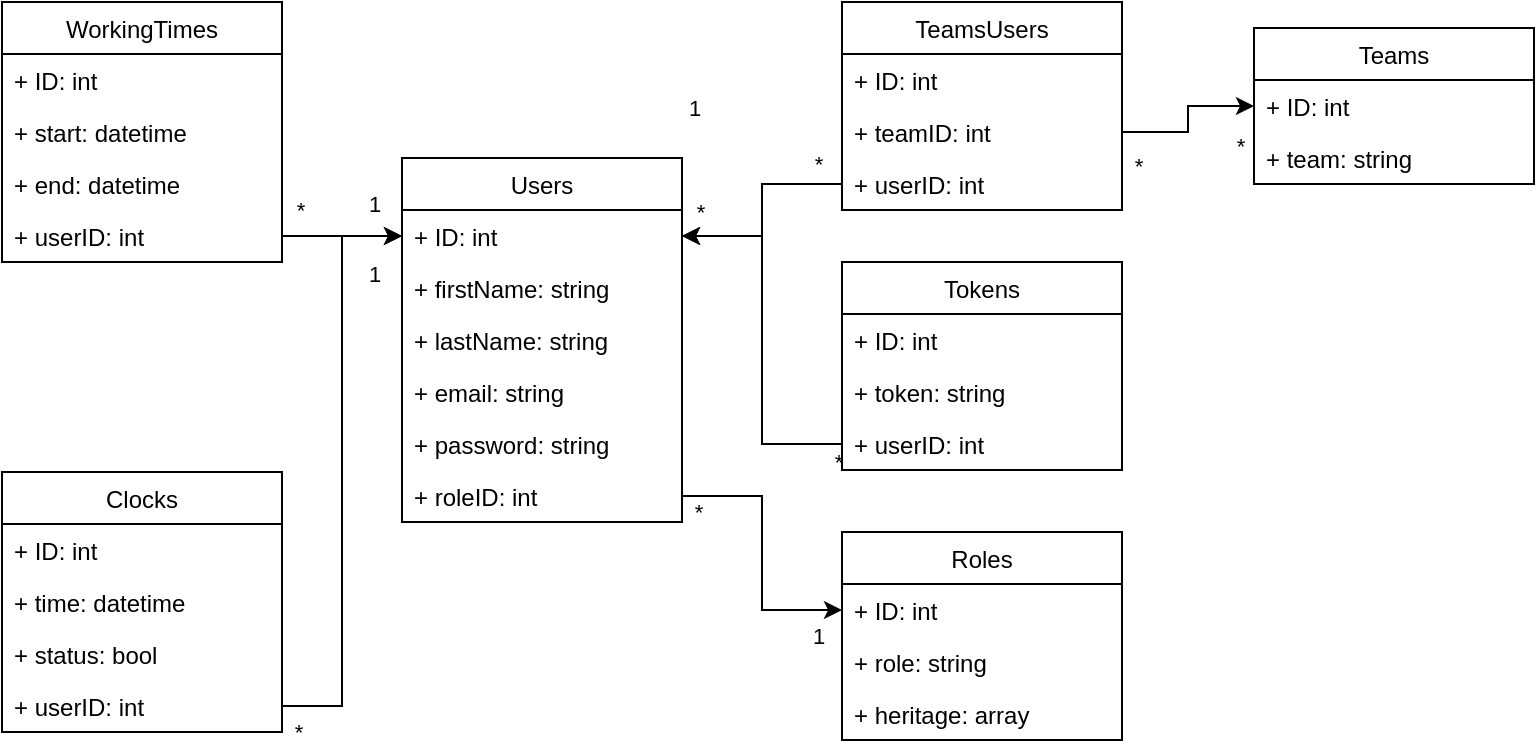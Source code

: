 <mxfile version="13.8.1" type="github">
  <diagram id="Wp87qFODPduXamUrVuN4" name="Page-1">
    <mxGraphModel dx="1102" dy="526" grid="1" gridSize="10" guides="1" tooltips="1" connect="1" arrows="1" fold="1" page="1" pageScale="1" pageWidth="1169" pageHeight="827" math="0" shadow="0">
      <root>
        <mxCell id="0" />
        <mxCell id="1" parent="0" />
        <mxCell id="eXFp-Lv2eztbkU3SULW9-38" style="edgeStyle=orthogonalEdgeStyle;rounded=0;orthogonalLoop=1;jettySize=auto;html=1;" parent="1" source="eXFp-Lv2eztbkU3SULW9-24" target="eXFp-Lv2eztbkU3SULW9-4" edge="1">
          <mxGeometry relative="1" as="geometry" />
        </mxCell>
        <mxCell id="QkNePRZP4IkuM8wYZh3M-11" value="*" style="edgeLabel;html=1;align=center;verticalAlign=middle;resizable=0;points=[];" parent="eXFp-Lv2eztbkU3SULW9-38" vertex="1" connectable="0">
          <mxGeometry x="-0.256" y="-1" relative="1" as="geometry">
            <mxPoint x="-14" y="-14" as="offset" />
          </mxGeometry>
        </mxCell>
        <mxCell id="QkNePRZP4IkuM8wYZh3M-13" value="1" style="edgeLabel;html=1;align=center;verticalAlign=middle;resizable=0;points=[];" parent="eXFp-Lv2eztbkU3SULW9-38" vertex="1" connectable="0">
          <mxGeometry x="-0.283" relative="1" as="geometry">
            <mxPoint x="24.5" y="-16" as="offset" />
          </mxGeometry>
        </mxCell>
        <mxCell id="eXFp-Lv2eztbkU3SULW9-39" style="edgeStyle=orthogonalEdgeStyle;rounded=0;orthogonalLoop=1;jettySize=auto;html=1;" parent="1" source="eXFp-Lv2eztbkU3SULW9-29" target="eXFp-Lv2eztbkU3SULW9-4" edge="1">
          <mxGeometry relative="1" as="geometry" />
        </mxCell>
        <mxCell id="QkNePRZP4IkuM8wYZh3M-14" value="*" style="edgeLabel;html=1;align=center;verticalAlign=middle;resizable=0;points=[];" parent="eXFp-Lv2eztbkU3SULW9-39" vertex="1" connectable="0">
          <mxGeometry x="-0.954" y="-2" relative="1" as="geometry">
            <mxPoint x="1" y="11" as="offset" />
          </mxGeometry>
        </mxCell>
        <mxCell id="QkNePRZP4IkuM8wYZh3M-15" value="1" style="edgeLabel;html=1;align=center;verticalAlign=middle;resizable=0;points=[];" parent="eXFp-Lv2eztbkU3SULW9-39" vertex="1" connectable="0">
          <mxGeometry x="0.366" relative="1" as="geometry">
            <mxPoint x="16" y="-45" as="offset" />
          </mxGeometry>
        </mxCell>
        <mxCell id="QkNePRZP4IkuM8wYZh3M-5" style="edgeStyle=orthogonalEdgeStyle;rounded=0;orthogonalLoop=1;jettySize=auto;html=1;" parent="1" source="QkNePRZP4IkuM8wYZh3M-3" target="eXFp-Lv2eztbkU3SULW9-12" edge="1">
          <mxGeometry relative="1" as="geometry" />
        </mxCell>
        <mxCell id="QkNePRZP4IkuM8wYZh3M-9" value="*" style="edgeLabel;html=1;align=center;verticalAlign=middle;resizable=0;points=[];" parent="QkNePRZP4IkuM8wYZh3M-5" vertex="1" connectable="0">
          <mxGeometry x="-0.242" relative="1" as="geometry">
            <mxPoint x="-22" y="17" as="offset" />
          </mxGeometry>
        </mxCell>
        <mxCell id="QkNePRZP4IkuM8wYZh3M-10" value="*" style="edgeLabel;html=1;align=center;verticalAlign=middle;resizable=0;points=[];" parent="QkNePRZP4IkuM8wYZh3M-5" vertex="1" connectable="0">
          <mxGeometry x="0.388" y="1" relative="1" as="geometry">
            <mxPoint x="16.33" y="21" as="offset" />
          </mxGeometry>
        </mxCell>
        <mxCell id="QkNePRZP4IkuM8wYZh3M-6" style="edgeStyle=orthogonalEdgeStyle;rounded=0;orthogonalLoop=1;jettySize=auto;html=1;" parent="1" source="QkNePRZP4IkuM8wYZh3M-4" target="eXFp-Lv2eztbkU3SULW9-4" edge="1">
          <mxGeometry relative="1" as="geometry" />
        </mxCell>
        <mxCell id="QkNePRZP4IkuM8wYZh3M-7" value="*" style="edgeLabel;html=1;align=center;verticalAlign=middle;resizable=0;points=[];" parent="QkNePRZP4IkuM8wYZh3M-6" vertex="1" connectable="0">
          <mxGeometry x="0.674" y="1" relative="1" as="geometry">
            <mxPoint x="-9" y="-13" as="offset" />
          </mxGeometry>
        </mxCell>
        <mxCell id="QkNePRZP4IkuM8wYZh3M-8" value="*" style="edgeLabel;html=1;align=center;verticalAlign=middle;resizable=0;points=[];" parent="QkNePRZP4IkuM8wYZh3M-6" vertex="1" connectable="0">
          <mxGeometry x="-0.63" y="1" relative="1" as="geometry">
            <mxPoint x="7.33" y="-11" as="offset" />
          </mxGeometry>
        </mxCell>
        <mxCell id="QkNePRZP4IkuM8wYZh3M-20" style="edgeStyle=orthogonalEdgeStyle;rounded=0;jumpStyle=arc;orthogonalLoop=1;jettySize=auto;html=1;" parent="1" source="QkNePRZP4IkuM8wYZh3M-19" target="eXFp-Lv2eztbkU3SULW9-4" edge="1">
          <mxGeometry relative="1" as="geometry" />
        </mxCell>
        <mxCell id="QkNePRZP4IkuM8wYZh3M-21" value="1" style="edgeLabel;html=1;align=center;verticalAlign=middle;resizable=0;points=[];" parent="QkNePRZP4IkuM8wYZh3M-20" vertex="1" connectable="0">
          <mxGeometry x="-0.397" y="-2" relative="1" as="geometry">
            <mxPoint x="-36" y="-153" as="offset" />
          </mxGeometry>
        </mxCell>
        <mxCell id="QkNePRZP4IkuM8wYZh3M-22" value="*" style="edgeLabel;html=1;align=center;verticalAlign=middle;resizable=0;points=[];" parent="QkNePRZP4IkuM8wYZh3M-20" vertex="1" connectable="0">
          <mxGeometry x="-0.754" y="-22" relative="1" as="geometry">
            <mxPoint x="20" y="31" as="offset" />
          </mxGeometry>
        </mxCell>
        <mxCell id="eXFp-Lv2eztbkU3SULW9-20" value="WorkingTimes" style="swimlane;fontStyle=0;childLayout=stackLayout;horizontal=1;startSize=26;fillColor=none;horizontalStack=0;resizeParent=1;resizeParentMax=0;resizeLast=0;collapsible=1;marginBottom=0;" parent="1" vertex="1">
          <mxGeometry x="202" y="225" width="140" height="130" as="geometry" />
        </mxCell>
        <mxCell id="eXFp-Lv2eztbkU3SULW9-21" value="+ ID: int" style="text;strokeColor=none;fillColor=none;align=left;verticalAlign=top;spacingLeft=4;spacingRight=4;overflow=hidden;rotatable=0;points=[[0,0.5],[1,0.5]];portConstraint=eastwest;" parent="eXFp-Lv2eztbkU3SULW9-20" vertex="1">
          <mxGeometry y="26" width="140" height="26" as="geometry" />
        </mxCell>
        <mxCell id="eXFp-Lv2eztbkU3SULW9-22" value="+ start: datetime" style="text;strokeColor=none;fillColor=none;align=left;verticalAlign=top;spacingLeft=4;spacingRight=4;overflow=hidden;rotatable=0;points=[[0,0.5],[1,0.5]];portConstraint=eastwest;" parent="eXFp-Lv2eztbkU3SULW9-20" vertex="1">
          <mxGeometry y="52" width="140" height="26" as="geometry" />
        </mxCell>
        <mxCell id="eXFp-Lv2eztbkU3SULW9-23" value="+ end: datetime" style="text;strokeColor=none;fillColor=none;align=left;verticalAlign=top;spacingLeft=4;spacingRight=4;overflow=hidden;rotatable=0;points=[[0,0.5],[1,0.5]];portConstraint=eastwest;" parent="eXFp-Lv2eztbkU3SULW9-20" vertex="1">
          <mxGeometry y="78" width="140" height="26" as="geometry" />
        </mxCell>
        <mxCell id="eXFp-Lv2eztbkU3SULW9-24" value="+ userID: int" style="text;strokeColor=none;fillColor=none;align=left;verticalAlign=top;spacingLeft=4;spacingRight=4;overflow=hidden;rotatable=0;points=[[0,0.5],[1,0.5]];portConstraint=eastwest;" parent="eXFp-Lv2eztbkU3SULW9-20" vertex="1">
          <mxGeometry y="104" width="140" height="26" as="geometry" />
        </mxCell>
        <mxCell id="eXFp-Lv2eztbkU3SULW9-3" value="Users" style="swimlane;fontStyle=0;childLayout=stackLayout;horizontal=1;startSize=26;fillColor=none;horizontalStack=0;resizeParent=1;resizeParentMax=0;resizeLast=0;collapsible=1;marginBottom=0;" parent="1" vertex="1">
          <mxGeometry x="402" y="303" width="140" height="182" as="geometry" />
        </mxCell>
        <mxCell id="eXFp-Lv2eztbkU3SULW9-4" value="+ ID: int" style="text;strokeColor=none;fillColor=none;align=left;verticalAlign=top;spacingLeft=4;spacingRight=4;overflow=hidden;rotatable=0;points=[[0,0.5],[1,0.5]];portConstraint=eastwest;" parent="eXFp-Lv2eztbkU3SULW9-3" vertex="1">
          <mxGeometry y="26" width="140" height="26" as="geometry" />
        </mxCell>
        <mxCell id="eXFp-Lv2eztbkU3SULW9-5" value="+ firstName: string" style="text;strokeColor=none;fillColor=none;align=left;verticalAlign=top;spacingLeft=4;spacingRight=4;overflow=hidden;rotatable=0;points=[[0,0.5],[1,0.5]];portConstraint=eastwest;" parent="eXFp-Lv2eztbkU3SULW9-3" vertex="1">
          <mxGeometry y="52" width="140" height="26" as="geometry" />
        </mxCell>
        <mxCell id="eXFp-Lv2eztbkU3SULW9-6" value="+ lastName: string" style="text;strokeColor=none;fillColor=none;align=left;verticalAlign=top;spacingLeft=4;spacingRight=4;overflow=hidden;rotatable=0;points=[[0,0.5],[1,0.5]];portConstraint=eastwest;" parent="eXFp-Lv2eztbkU3SULW9-3" vertex="1">
          <mxGeometry y="78" width="140" height="26" as="geometry" />
        </mxCell>
        <mxCell id="eXFp-Lv2eztbkU3SULW9-7" value="+ email: string" style="text;strokeColor=none;fillColor=none;align=left;verticalAlign=top;spacingLeft=4;spacingRight=4;overflow=hidden;rotatable=0;points=[[0,0.5],[1,0.5]];portConstraint=eastwest;" parent="eXFp-Lv2eztbkU3SULW9-3" vertex="1">
          <mxGeometry y="104" width="140" height="26" as="geometry" />
        </mxCell>
        <mxCell id="eXFp-Lv2eztbkU3SULW9-8" value="+ password: string" style="text;strokeColor=none;fillColor=none;align=left;verticalAlign=top;spacingLeft=4;spacingRight=4;overflow=hidden;rotatable=0;points=[[0,0.5],[1,0.5]];portConstraint=eastwest;" parent="eXFp-Lv2eztbkU3SULW9-3" vertex="1">
          <mxGeometry y="130" width="140" height="26" as="geometry" />
        </mxCell>
        <mxCell id="eXFp-Lv2eztbkU3SULW9-9" value="+ roleID: int" style="text;strokeColor=none;fillColor=none;align=left;verticalAlign=top;spacingLeft=4;spacingRight=4;overflow=hidden;rotatable=0;points=[[0,0.5],[1,0.5]];portConstraint=eastwest;" parent="eXFp-Lv2eztbkU3SULW9-3" vertex="1">
          <mxGeometry y="156" width="140" height="26" as="geometry" />
        </mxCell>
        <mxCell id="QkNePRZP4IkuM8wYZh3M-1" value="TeamsUsers" style="swimlane;fontStyle=0;childLayout=stackLayout;horizontal=1;startSize=26;fillColor=none;horizontalStack=0;resizeParent=1;resizeParentMax=0;resizeLast=0;collapsible=1;marginBottom=0;" parent="1" vertex="1">
          <mxGeometry x="622" y="225" width="140" height="104" as="geometry" />
        </mxCell>
        <mxCell id="QkNePRZP4IkuM8wYZh3M-2" value="+ ID: int" style="text;strokeColor=none;fillColor=none;align=left;verticalAlign=top;spacingLeft=4;spacingRight=4;overflow=hidden;rotatable=0;points=[[0,0.5],[1,0.5]];portConstraint=eastwest;" parent="QkNePRZP4IkuM8wYZh3M-1" vertex="1">
          <mxGeometry y="26" width="140" height="26" as="geometry" />
        </mxCell>
        <mxCell id="QkNePRZP4IkuM8wYZh3M-3" value="+ teamID: int" style="text;strokeColor=none;fillColor=none;align=left;verticalAlign=top;spacingLeft=4;spacingRight=4;overflow=hidden;rotatable=0;points=[[0,0.5],[1,0.5]];portConstraint=eastwest;" parent="QkNePRZP4IkuM8wYZh3M-1" vertex="1">
          <mxGeometry y="52" width="140" height="26" as="geometry" />
        </mxCell>
        <mxCell id="QkNePRZP4IkuM8wYZh3M-4" value="+ userID: int" style="text;strokeColor=none;fillColor=none;align=left;verticalAlign=top;spacingLeft=4;spacingRight=4;overflow=hidden;rotatable=0;points=[[0,0.5],[1,0.5]];portConstraint=eastwest;" parent="QkNePRZP4IkuM8wYZh3M-1" vertex="1">
          <mxGeometry y="78" width="140" height="26" as="geometry" />
        </mxCell>
        <mxCell id="eXFp-Lv2eztbkU3SULW9-11" value="Teams" style="swimlane;fontStyle=0;childLayout=stackLayout;horizontal=1;startSize=26;fillColor=none;horizontalStack=0;resizeParent=1;resizeParentMax=0;resizeLast=0;collapsible=1;marginBottom=0;" parent="1" vertex="1">
          <mxGeometry x="828" y="238" width="140" height="78" as="geometry" />
        </mxCell>
        <mxCell id="eXFp-Lv2eztbkU3SULW9-12" value="+ ID: int" style="text;strokeColor=none;fillColor=none;align=left;verticalAlign=top;spacingLeft=4;spacingRight=4;overflow=hidden;rotatable=0;points=[[0,0.5],[1,0.5]];portConstraint=eastwest;" parent="eXFp-Lv2eztbkU3SULW9-11" vertex="1">
          <mxGeometry y="26" width="140" height="26" as="geometry" />
        </mxCell>
        <mxCell id="eXFp-Lv2eztbkU3SULW9-40" value="+ team: string" style="text;strokeColor=none;fillColor=none;align=left;verticalAlign=top;spacingLeft=4;spacingRight=4;overflow=hidden;rotatable=0;points=[[0,0.5],[1,0.5]];portConstraint=eastwest;" parent="eXFp-Lv2eztbkU3SULW9-11" vertex="1">
          <mxGeometry y="52" width="140" height="26" as="geometry" />
        </mxCell>
        <mxCell id="eXFp-Lv2eztbkU3SULW9-25" value="Clocks" style="swimlane;fontStyle=0;childLayout=stackLayout;horizontal=1;startSize=26;fillColor=none;horizontalStack=0;resizeParent=1;resizeParentMax=0;resizeLast=0;collapsible=1;marginBottom=0;" parent="1" vertex="1">
          <mxGeometry x="202" y="460" width="140" height="130" as="geometry" />
        </mxCell>
        <mxCell id="eXFp-Lv2eztbkU3SULW9-26" value="+ ID: int" style="text;strokeColor=none;fillColor=none;align=left;verticalAlign=top;spacingLeft=4;spacingRight=4;overflow=hidden;rotatable=0;points=[[0,0.5],[1,0.5]];portConstraint=eastwest;" parent="eXFp-Lv2eztbkU3SULW9-25" vertex="1">
          <mxGeometry y="26" width="140" height="26" as="geometry" />
        </mxCell>
        <mxCell id="eXFp-Lv2eztbkU3SULW9-27" value="+ time: datetime" style="text;strokeColor=none;fillColor=none;align=left;verticalAlign=top;spacingLeft=4;spacingRight=4;overflow=hidden;rotatable=0;points=[[0,0.5],[1,0.5]];portConstraint=eastwest;" parent="eXFp-Lv2eztbkU3SULW9-25" vertex="1">
          <mxGeometry y="52" width="140" height="26" as="geometry" />
        </mxCell>
        <mxCell id="eXFp-Lv2eztbkU3SULW9-28" value="+ status: bool" style="text;strokeColor=none;fillColor=none;align=left;verticalAlign=top;spacingLeft=4;spacingRight=4;overflow=hidden;rotatable=0;points=[[0,0.5],[1,0.5]];portConstraint=eastwest;" parent="eXFp-Lv2eztbkU3SULW9-25" vertex="1">
          <mxGeometry y="78" width="140" height="26" as="geometry" />
        </mxCell>
        <mxCell id="eXFp-Lv2eztbkU3SULW9-29" value="+ userID: int" style="text;strokeColor=none;fillColor=none;align=left;verticalAlign=top;spacingLeft=4;spacingRight=4;overflow=hidden;rotatable=0;points=[[0,0.5],[1,0.5]];portConstraint=eastwest;" parent="eXFp-Lv2eztbkU3SULW9-25" vertex="1">
          <mxGeometry y="104" width="140" height="26" as="geometry" />
        </mxCell>
        <mxCell id="YKoDnq3vtdt24QzoQ9gM-1" value="Roles" style="swimlane;fontStyle=0;childLayout=stackLayout;horizontal=1;startSize=26;fillColor=none;horizontalStack=0;resizeParent=1;resizeParentMax=0;resizeLast=0;collapsible=1;marginBottom=0;" vertex="1" parent="1">
          <mxGeometry x="622" y="490" width="140" height="104" as="geometry" />
        </mxCell>
        <mxCell id="YKoDnq3vtdt24QzoQ9gM-2" value="+ ID: int" style="text;strokeColor=none;fillColor=none;align=left;verticalAlign=top;spacingLeft=4;spacingRight=4;overflow=hidden;rotatable=0;points=[[0,0.5],[1,0.5]];portConstraint=eastwest;" vertex="1" parent="YKoDnq3vtdt24QzoQ9gM-1">
          <mxGeometry y="26" width="140" height="26" as="geometry" />
        </mxCell>
        <mxCell id="YKoDnq3vtdt24QzoQ9gM-3" value="+ role: string" style="text;strokeColor=none;fillColor=none;align=left;verticalAlign=top;spacingLeft=4;spacingRight=4;overflow=hidden;rotatable=0;points=[[0,0.5],[1,0.5]];portConstraint=eastwest;" vertex="1" parent="YKoDnq3vtdt24QzoQ9gM-1">
          <mxGeometry y="52" width="140" height="26" as="geometry" />
        </mxCell>
        <mxCell id="YKoDnq3vtdt24QzoQ9gM-4" value="+ heritage: array" style="text;strokeColor=none;fillColor=none;align=left;verticalAlign=top;spacingLeft=4;spacingRight=4;overflow=hidden;rotatable=0;points=[[0,0.5],[1,0.5]];portConstraint=eastwest;" vertex="1" parent="YKoDnq3vtdt24QzoQ9gM-1">
          <mxGeometry y="78" width="140" height="26" as="geometry" />
        </mxCell>
        <mxCell id="QkNePRZP4IkuM8wYZh3M-16" value="Tokens" style="swimlane;fontStyle=0;childLayout=stackLayout;horizontal=1;startSize=26;fillColor=none;horizontalStack=0;resizeParent=1;resizeParentMax=0;resizeLast=0;collapsible=1;marginBottom=0;" parent="1" vertex="1">
          <mxGeometry x="622" y="355" width="140" height="104" as="geometry" />
        </mxCell>
        <mxCell id="QkNePRZP4IkuM8wYZh3M-17" value="+ ID: int" style="text;strokeColor=none;fillColor=none;align=left;verticalAlign=top;spacingLeft=4;spacingRight=4;overflow=hidden;rotatable=0;points=[[0,0.5],[1,0.5]];portConstraint=eastwest;" parent="QkNePRZP4IkuM8wYZh3M-16" vertex="1">
          <mxGeometry y="26" width="140" height="26" as="geometry" />
        </mxCell>
        <mxCell id="QkNePRZP4IkuM8wYZh3M-18" value="+ token: string" style="text;strokeColor=none;fillColor=none;align=left;verticalAlign=top;spacingLeft=4;spacingRight=4;overflow=hidden;rotatable=0;points=[[0,0.5],[1,0.5]];portConstraint=eastwest;" parent="QkNePRZP4IkuM8wYZh3M-16" vertex="1">
          <mxGeometry y="52" width="140" height="26" as="geometry" />
        </mxCell>
        <mxCell id="QkNePRZP4IkuM8wYZh3M-19" value="+ userID: int" style="text;strokeColor=none;fillColor=none;align=left;verticalAlign=top;spacingLeft=4;spacingRight=4;overflow=hidden;rotatable=0;points=[[0,0.5],[1,0.5]];portConstraint=eastwest;" parent="QkNePRZP4IkuM8wYZh3M-16" vertex="1">
          <mxGeometry y="78" width="140" height="26" as="geometry" />
        </mxCell>
        <mxCell id="YKoDnq3vtdt24QzoQ9gM-5" style="edgeStyle=orthogonalEdgeStyle;rounded=0;orthogonalLoop=1;jettySize=auto;html=1;" edge="1" parent="1" source="eXFp-Lv2eztbkU3SULW9-9" target="YKoDnq3vtdt24QzoQ9gM-2">
          <mxGeometry relative="1" as="geometry" />
        </mxCell>
        <mxCell id="YKoDnq3vtdt24QzoQ9gM-6" value="1" style="edgeLabel;html=1;align=center;verticalAlign=middle;resizable=0;points=[];" vertex="1" connectable="0" parent="YKoDnq3vtdt24QzoQ9gM-5">
          <mxGeometry x="0.562" y="-2" relative="1" as="geometry">
            <mxPoint x="18" y="11" as="offset" />
          </mxGeometry>
        </mxCell>
        <mxCell id="YKoDnq3vtdt24QzoQ9gM-7" value="*" style="edgeLabel;html=1;align=center;verticalAlign=middle;resizable=0;points=[];" vertex="1" connectable="0" parent="YKoDnq3vtdt24QzoQ9gM-5">
          <mxGeometry x="-0.431" y="2" relative="1" as="geometry">
            <mxPoint x="-31" y="10" as="offset" />
          </mxGeometry>
        </mxCell>
      </root>
    </mxGraphModel>
  </diagram>
</mxfile>
